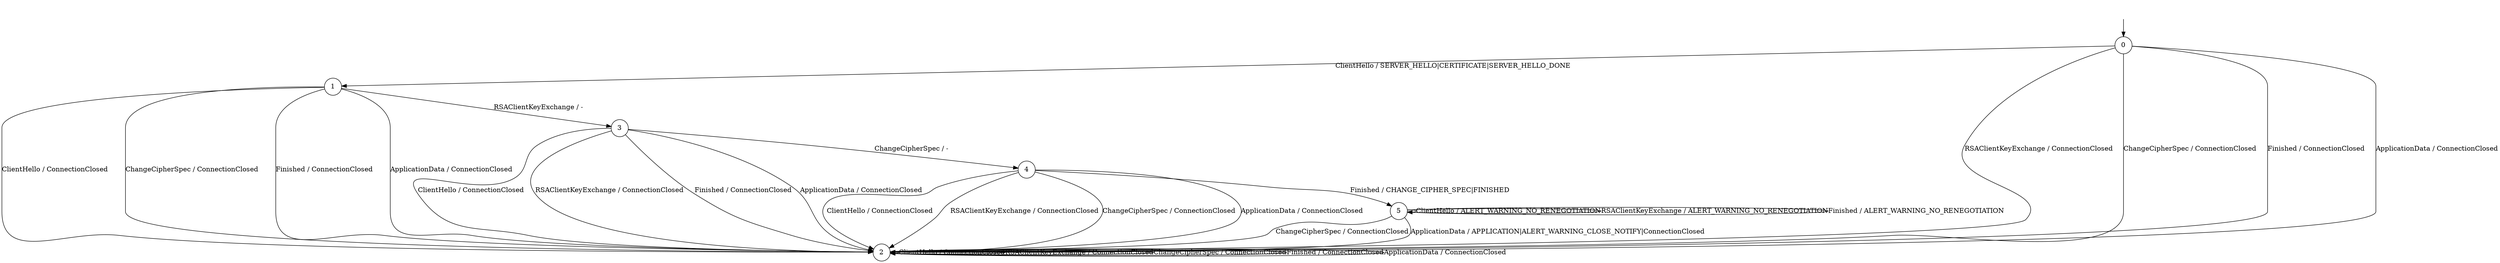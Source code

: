 digraph g {
__start0 [label="" shape="none"];

	s0 [shape="circle" label="0"];
	s1 [shape="circle" label="1"];
	s2 [shape="circle" label="2"];
	s3 [shape="circle" label="3"];
	s4 [shape="circle" label="4"];
	s5 [shape="circle" label="5"];
	s0 -> s1 [label="ClientHello / SERVER_HELLO|CERTIFICATE|SERVER_HELLO_DONE"];
	s0 -> s2 [label="RSAClientKeyExchange / ConnectionClosed"];
	s0 -> s2 [label="ChangeCipherSpec / ConnectionClosed"];
	s0 -> s2 [label="Finished / ConnectionClosed"];
	s0 -> s2 [label="ApplicationData / ConnectionClosed"];
	s1 -> s2 [label="ClientHello / ConnectionClosed"];
	s1 -> s3 [label="RSAClientKeyExchange / -"];
	s1 -> s2 [label="ChangeCipherSpec / ConnectionClosed"];
	s1 -> s2 [label="Finished / ConnectionClosed"];
	s1 -> s2 [label="ApplicationData / ConnectionClosed"];
	s2 -> s2 [label="ClientHello / ConnectionClosed"];
	s2 -> s2 [label="RSAClientKeyExchange / ConnectionClosed"];
	s2 -> s2 [label="ChangeCipherSpec / ConnectionClosed"];
	s2 -> s2 [label="Finished / ConnectionClosed"];
	s2 -> s2 [label="ApplicationData / ConnectionClosed"];
	s3 -> s2 [label="ClientHello / ConnectionClosed"];
	s3 -> s2 [label="RSAClientKeyExchange / ConnectionClosed"];
	s3 -> s4 [label="ChangeCipherSpec / -"];
	s3 -> s2 [label="Finished / ConnectionClosed"];
	s3 -> s2 [label="ApplicationData / ConnectionClosed"];
	s4 -> s2 [label="ClientHello / ConnectionClosed"];
	s4 -> s2 [label="RSAClientKeyExchange / ConnectionClosed"];
	s4 -> s2 [label="ChangeCipherSpec / ConnectionClosed"];
	s4 -> s5 [label="Finished / CHANGE_CIPHER_SPEC|FINISHED"];
	s4 -> s2 [label="ApplicationData / ConnectionClosed"];
	s5 -> s5 [label="ClientHello / ALERT_WARNING_NO_RENEGOTIATION"];
	s5 -> s5 [label="RSAClientKeyExchange / ALERT_WARNING_NO_RENEGOTIATION"];
	s5 -> s2 [label="ChangeCipherSpec / ConnectionClosed"];
	s5 -> s5 [label="Finished / ALERT_WARNING_NO_RENEGOTIATION"];
	s5 -> s2 [label="ApplicationData / APPLICATION|ALERT_WARNING_CLOSE_NOTIFY|ConnectionClosed"];

__start0 -> s0;
}
